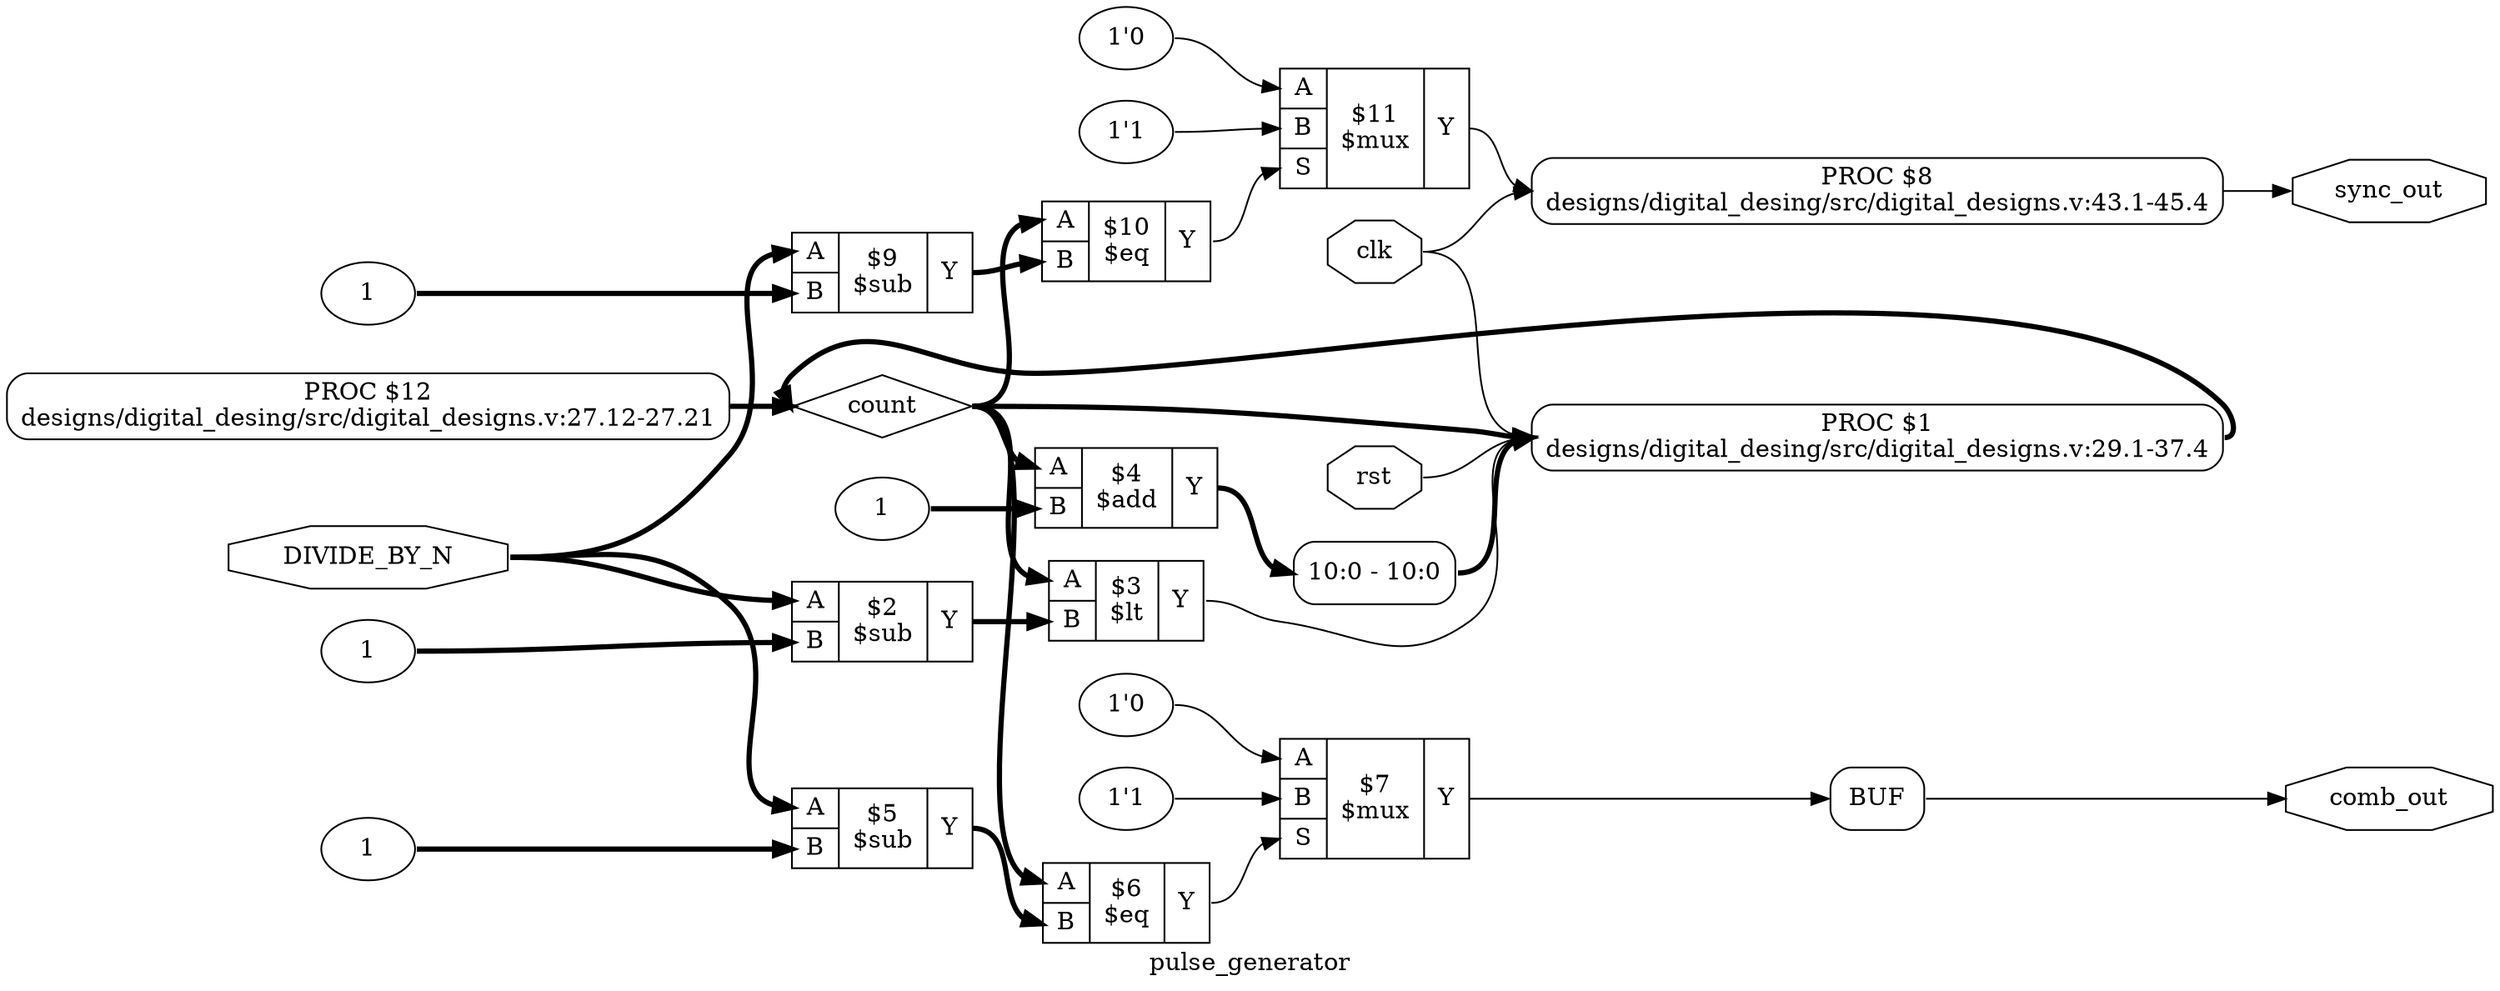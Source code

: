 digraph "pulse_generator" {
label="pulse_generator";
rankdir="LR";
remincross=true;
n13 [ shape=diamond, label="count", color="black", fontcolor="black" ];
n14 [ shape=octagon, label="sync_out", color="black", fontcolor="black" ];
n15 [ shape=octagon, label="comb_out", color="black", fontcolor="black" ];
n16 [ shape=octagon, label="DIVIDE_BY_N", color="black", fontcolor="black" ];
n17 [ shape=octagon, label="rst", color="black", fontcolor="black" ];
n18 [ shape=octagon, label="clk", color="black", fontcolor="black" ];
v0 [ label="1'1" ];
v1 [ label="1'0" ];
c23 [ shape=record, label="{{<p19> A|<p20> B|<p21> S}|$11\n$mux|{<p22> Y}}",  ];
c24 [ shape=record, label="{{<p19> A|<p20> B}|$10\n$eq|{<p22> Y}}",  ];
v2 [ label="1" ];
c25 [ shape=record, label="{{<p19> A|<p20> B}|$9\n$sub|{<p22> Y}}",  ];
v3 [ label="1'1" ];
v4 [ label="1'0" ];
c26 [ shape=record, label="{{<p19> A|<p20> B|<p21> S}|$7\n$mux|{<p22> Y}}",  ];
c27 [ shape=record, label="{{<p19> A|<p20> B}|$6\n$eq|{<p22> Y}}",  ];
v5 [ label="1" ];
c28 [ shape=record, label="{{<p19> A|<p20> B}|$5\n$sub|{<p22> Y}}",  ];
v6 [ label="1" ];
c29 [ shape=record, label="{{<p19> A|<p20> B}|$4\n$add|{<p22> Y}}",  ];
c30 [ shape=record, label="{{<p19> A|<p20> B}|$3\n$lt|{<p22> Y}}",  ];
v7 [ label="1" ];
c31 [ shape=record, label="{{<p19> A|<p20> B}|$2\n$sub|{<p22> Y}}",  ];
p8 [shape=box, style=rounded, label="PROC $12\ndesigns/digital_desing/src/digital_designs.v:27.12-27.21"];
p9 [shape=box, style=rounded, label="PROC $8\ndesigns/digital_desing/src/digital_designs.v:43.1-45.4"];
x11 [ shape=record, style=rounded, label="<s0> 10:0 - 10:0 ", color="black", fontcolor="black" ];
p10 [shape=box, style=rounded, label="PROC $1\ndesigns/digital_desing/src/digital_designs.v:29.1-37.4"];
x12 [shape=box, style=rounded, label="BUF", ];
c30:p22:e -> p10:w [color="black", fontcolor="black", label=""];
c31:p22:e -> c30:p20:w [color="black", fontcolor="black", style="setlinewidth(3)", label=""];
p10:e -> n13:w [color="black", fontcolor="black", style="setlinewidth(3)", label=""];
p8:e -> n13:w [color="black", fontcolor="black", style="setlinewidth(3)", label=""];
n13:e -> c24:p19:w [color="black", fontcolor="black", style="setlinewidth(3)", label=""];
n13:e -> c27:p19:w [color="black", fontcolor="black", style="setlinewidth(3)", label=""];
n13:e -> c29:p19:w [color="black", fontcolor="black", style="setlinewidth(3)", label=""];
n13:e -> c30:p19:w [color="black", fontcolor="black", style="setlinewidth(3)", label=""];
n13:e -> p10:w [color="black", fontcolor="black", style="setlinewidth(3)", label=""];
p9:e -> n14:w [color="black", fontcolor="black", label=""];
x12:e -> n15:w [color="black", fontcolor="black", label=""];
n16:e -> c25:p19:w [color="black", fontcolor="black", style="setlinewidth(3)", label=""];
n16:e -> c28:p19:w [color="black", fontcolor="black", style="setlinewidth(3)", label=""];
n16:e -> c31:p19:w [color="black", fontcolor="black", style="setlinewidth(3)", label=""];
n17:e -> p10:w [color="black", fontcolor="black", label=""];
n18:e -> p10:w [color="black", fontcolor="black", label=""];
n18:e -> p9:w [color="black", fontcolor="black", label=""];
c23:p22:e -> p9:w [color="black", fontcolor="black", label=""];
c24:p22:e -> c23:p21:w [color="black", fontcolor="black", label=""];
c25:p22:e -> c24:p20:w [color="black", fontcolor="black", style="setlinewidth(3)", label=""];
c26:p22:e -> x12:w [color="black", fontcolor="black", label=""];
c27:p22:e -> c26:p21:w [color="black", fontcolor="black", label=""];
c28:p22:e -> c27:p20:w [color="black", fontcolor="black", style="setlinewidth(3)", label=""];
c29:p22:e -> x11:s0:w [color="black", fontcolor="black", style="setlinewidth(3)", label=""];
v0:e -> c23:p20:w [color="black", fontcolor="black", label=""];
v1:e -> c23:p19:w [color="black", fontcolor="black", label=""];
v2:e -> c25:p20:w [color="black", fontcolor="black", style="setlinewidth(3)", label=""];
v3:e -> c26:p20:w [color="black", fontcolor="black", label=""];
v4:e -> c26:p19:w [color="black", fontcolor="black", label=""];
v5:e -> c28:p20:w [color="black", fontcolor="black", style="setlinewidth(3)", label=""];
v6:e -> c29:p20:w [color="black", fontcolor="black", style="setlinewidth(3)", label=""];
v7:e -> c31:p20:w [color="black", fontcolor="black", style="setlinewidth(3)", label=""];
x11:e -> p10:w [color="black", fontcolor="black", style="setlinewidth(3)", label=""];
}
